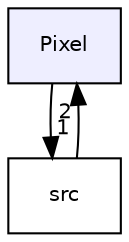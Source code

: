 digraph "Pixel" {
  compound=true
  node [ fontsize="10", fontname="Helvetica"];
  edge [ labelfontsize="10", labelfontname="Helvetica"];
  dir_c24bcfeccc74c1014702af2a97d48b8a [shape=box, label="Pixel", style="filled", fillcolor="#eeeeff", pencolor="black", URL="dir_c24bcfeccc74c1014702af2a97d48b8a.html"];
  dir_68267d1309a1af8e8297ef4c3efbcdba [shape=box label="src" URL="dir_68267d1309a1af8e8297ef4c3efbcdba.html"];
  dir_68267d1309a1af8e8297ef4c3efbcdba->dir_c24bcfeccc74c1014702af2a97d48b8a [headlabel="2", labeldistance=1.5 headhref="dir_000002_000001.html"];
  dir_c24bcfeccc74c1014702af2a97d48b8a->dir_68267d1309a1af8e8297ef4c3efbcdba [headlabel="1", labeldistance=1.5 headhref="dir_000001_000002.html"];
}
